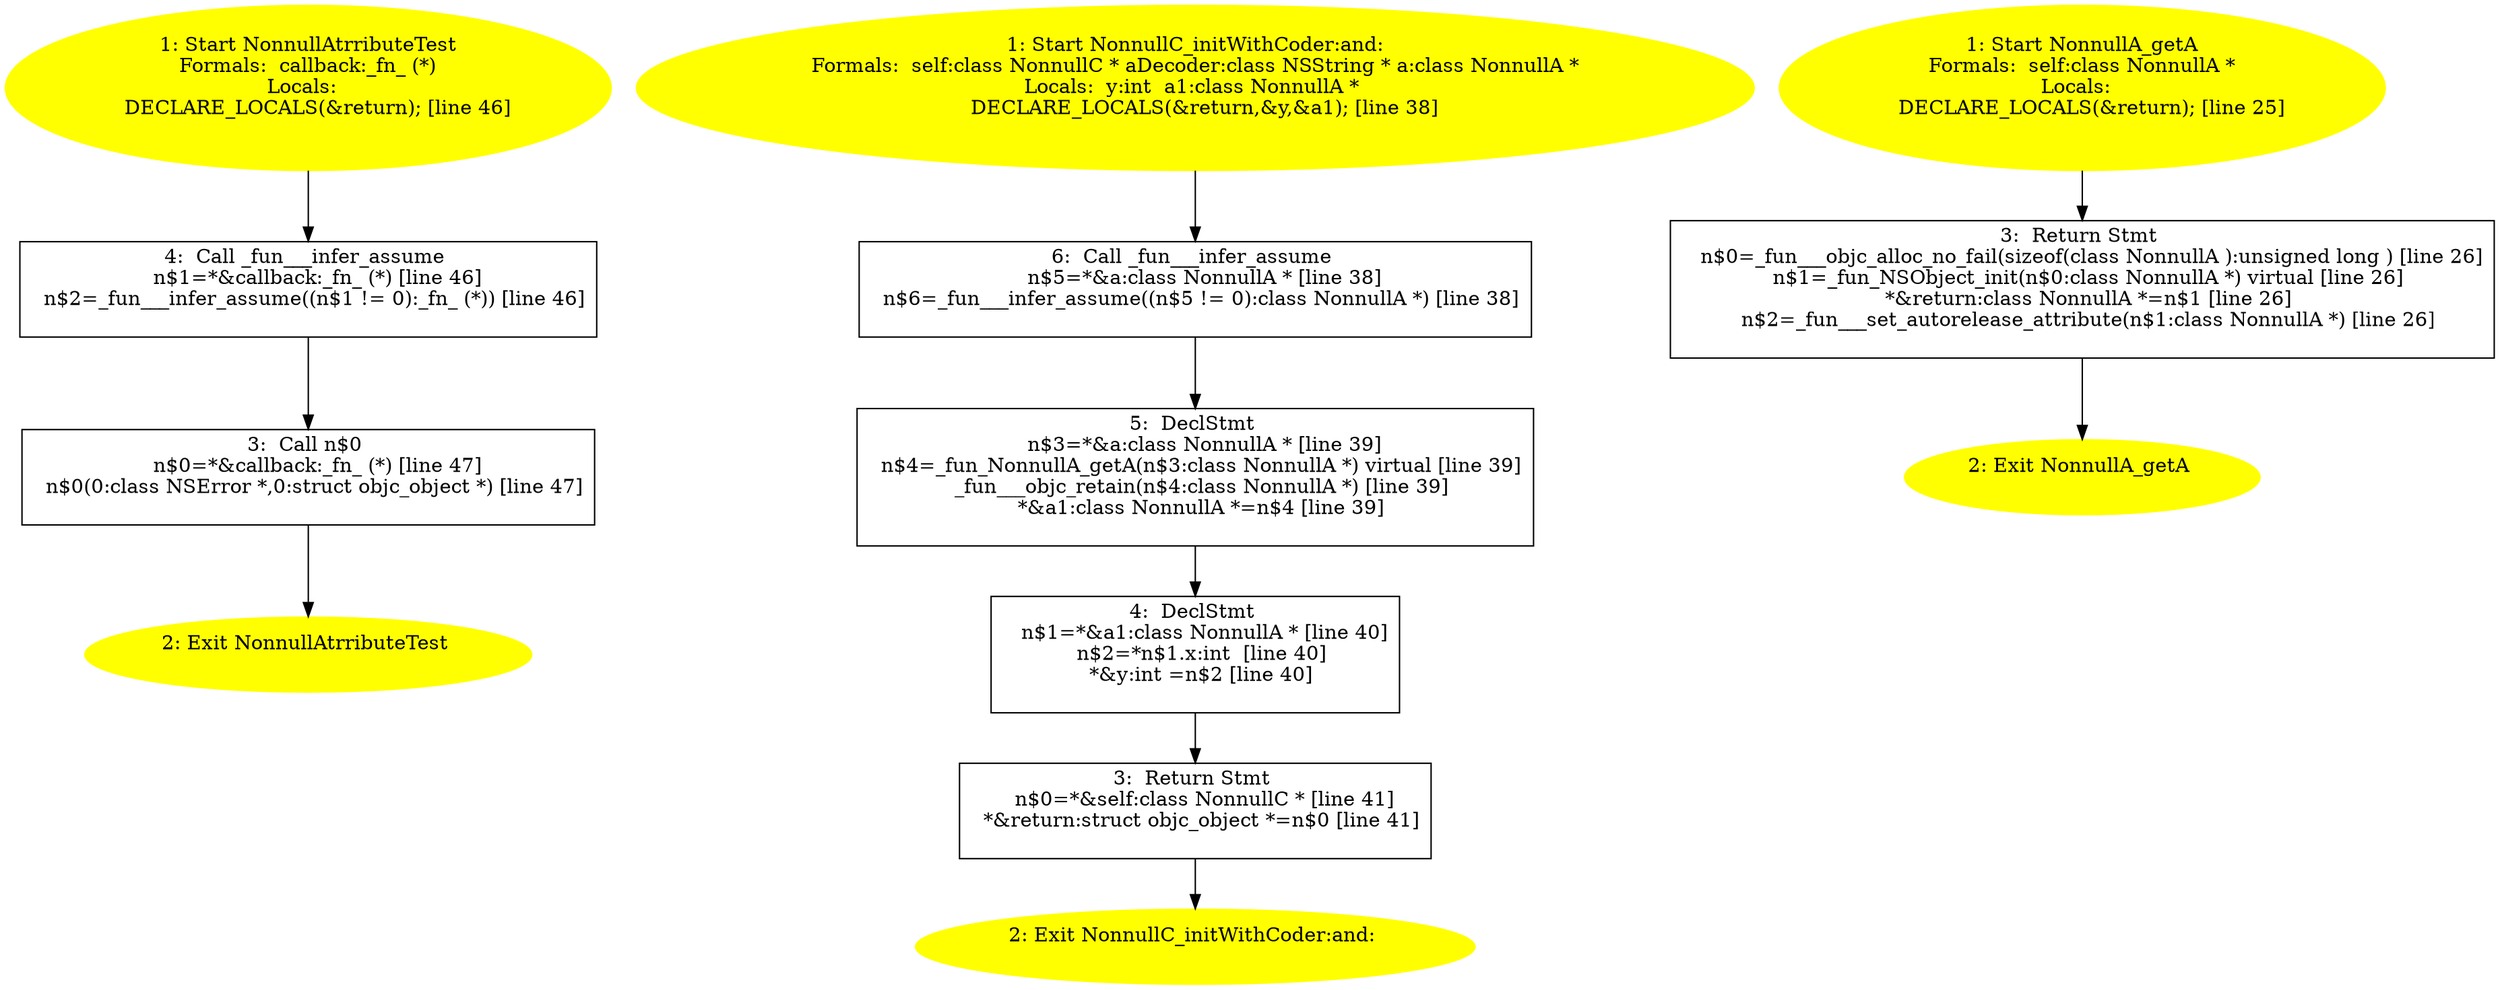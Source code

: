 /* @generated */
digraph iCFG {
"NonnullAtrributeTest.69a49728cf7d46ab0add381e5c93704c_4" [label="4:  Call _fun___infer_assume \n   n$1=*&callback:_fn_ (*) [line 46]\n  n$2=_fun___infer_assume((n$1 != 0):_fn_ (*)) [line 46]\n " shape="box"]
	

	 "NonnullAtrributeTest.69a49728cf7d46ab0add381e5c93704c_4" -> "NonnullAtrributeTest.69a49728cf7d46ab0add381e5c93704c_3" ;
"NonnullAtrributeTest.69a49728cf7d46ab0add381e5c93704c_3" [label="3:  Call n$0 \n   n$0=*&callback:_fn_ (*) [line 47]\n  n$0(0:class NSError *,0:struct objc_object *) [line 47]\n " shape="box"]
	

	 "NonnullAtrributeTest.69a49728cf7d46ab0add381e5c93704c_3" -> "NonnullAtrributeTest.69a49728cf7d46ab0add381e5c93704c_2" ;
"NonnullAtrributeTest.69a49728cf7d46ab0add381e5c93704c_2" [label="2: Exit NonnullAtrributeTest \n  " color=yellow style=filled]
	

"NonnullAtrributeTest.69a49728cf7d46ab0add381e5c93704c_1" [label="1: Start NonnullAtrributeTest\nFormals:  callback:_fn_ (*)\nLocals:  \n   DECLARE_LOCALS(&return); [line 46]\n " color=yellow style=filled]
	

	 "NonnullAtrributeTest.69a49728cf7d46ab0add381e5c93704c_1" -> "NonnullAtrributeTest.69a49728cf7d46ab0add381e5c93704c_4" ;
"NonnullC_initWithCoder:and:instance.8df956d70c2eb250791a4bce3b9e39f7_6" [label="6:  Call _fun___infer_assume \n   n$5=*&a:class NonnullA * [line 38]\n  n$6=_fun___infer_assume((n$5 != 0):class NonnullA *) [line 38]\n " shape="box"]
	

	 "NonnullC_initWithCoder:and:instance.8df956d70c2eb250791a4bce3b9e39f7_6" -> "NonnullC_initWithCoder:and:instance.8df956d70c2eb250791a4bce3b9e39f7_5" ;
"NonnullC_initWithCoder:and:instance.8df956d70c2eb250791a4bce3b9e39f7_5" [label="5:  DeclStmt \n   n$3=*&a:class NonnullA * [line 39]\n  n$4=_fun_NonnullA_getA(n$3:class NonnullA *) virtual [line 39]\n  _fun___objc_retain(n$4:class NonnullA *) [line 39]\n  *&a1:class NonnullA *=n$4 [line 39]\n " shape="box"]
	

	 "NonnullC_initWithCoder:and:instance.8df956d70c2eb250791a4bce3b9e39f7_5" -> "NonnullC_initWithCoder:and:instance.8df956d70c2eb250791a4bce3b9e39f7_4" ;
"NonnullC_initWithCoder:and:instance.8df956d70c2eb250791a4bce3b9e39f7_4" [label="4:  DeclStmt \n   n$1=*&a1:class NonnullA * [line 40]\n  n$2=*n$1.x:int  [line 40]\n  *&y:int =n$2 [line 40]\n " shape="box"]
	

	 "NonnullC_initWithCoder:and:instance.8df956d70c2eb250791a4bce3b9e39f7_4" -> "NonnullC_initWithCoder:and:instance.8df956d70c2eb250791a4bce3b9e39f7_3" ;
"NonnullC_initWithCoder:and:instance.8df956d70c2eb250791a4bce3b9e39f7_3" [label="3:  Return Stmt \n   n$0=*&self:class NonnullC * [line 41]\n  *&return:struct objc_object *=n$0 [line 41]\n " shape="box"]
	

	 "NonnullC_initWithCoder:and:instance.8df956d70c2eb250791a4bce3b9e39f7_3" -> "NonnullC_initWithCoder:and:instance.8df956d70c2eb250791a4bce3b9e39f7_2" ;
"NonnullC_initWithCoder:and:instance.8df956d70c2eb250791a4bce3b9e39f7_2" [label="2: Exit NonnullC_initWithCoder:and: \n  " color=yellow style=filled]
	

"NonnullC_initWithCoder:and:instance.8df956d70c2eb250791a4bce3b9e39f7_1" [label="1: Start NonnullC_initWithCoder:and:\nFormals:  self:class NonnullC * aDecoder:class NSString * a:class NonnullA *\nLocals:  y:int  a1:class NonnullA * \n   DECLARE_LOCALS(&return,&y,&a1); [line 38]\n " color=yellow style=filled]
	

	 "NonnullC_initWithCoder:and:instance.8df956d70c2eb250791a4bce3b9e39f7_1" -> "NonnullC_initWithCoder:and:instance.8df956d70c2eb250791a4bce3b9e39f7_6" ;
"NonnullA_getAinstance.1cb37dc85497efff1c8ebaff3ed319d6_3" [label="3:  Return Stmt \n   n$0=_fun___objc_alloc_no_fail(sizeof(class NonnullA ):unsigned long ) [line 26]\n  n$1=_fun_NSObject_init(n$0:class NonnullA *) virtual [line 26]\n  *&return:class NonnullA *=n$1 [line 26]\n  n$2=_fun___set_autorelease_attribute(n$1:class NonnullA *) [line 26]\n " shape="box"]
	

	 "NonnullA_getAinstance.1cb37dc85497efff1c8ebaff3ed319d6_3" -> "NonnullA_getAinstance.1cb37dc85497efff1c8ebaff3ed319d6_2" ;
"NonnullA_getAinstance.1cb37dc85497efff1c8ebaff3ed319d6_2" [label="2: Exit NonnullA_getA \n  " color=yellow style=filled]
	

"NonnullA_getAinstance.1cb37dc85497efff1c8ebaff3ed319d6_1" [label="1: Start NonnullA_getA\nFormals:  self:class NonnullA *\nLocals:  \n   DECLARE_LOCALS(&return); [line 25]\n " color=yellow style=filled]
	

	 "NonnullA_getAinstance.1cb37dc85497efff1c8ebaff3ed319d6_1" -> "NonnullA_getAinstance.1cb37dc85497efff1c8ebaff3ed319d6_3" ;
}
